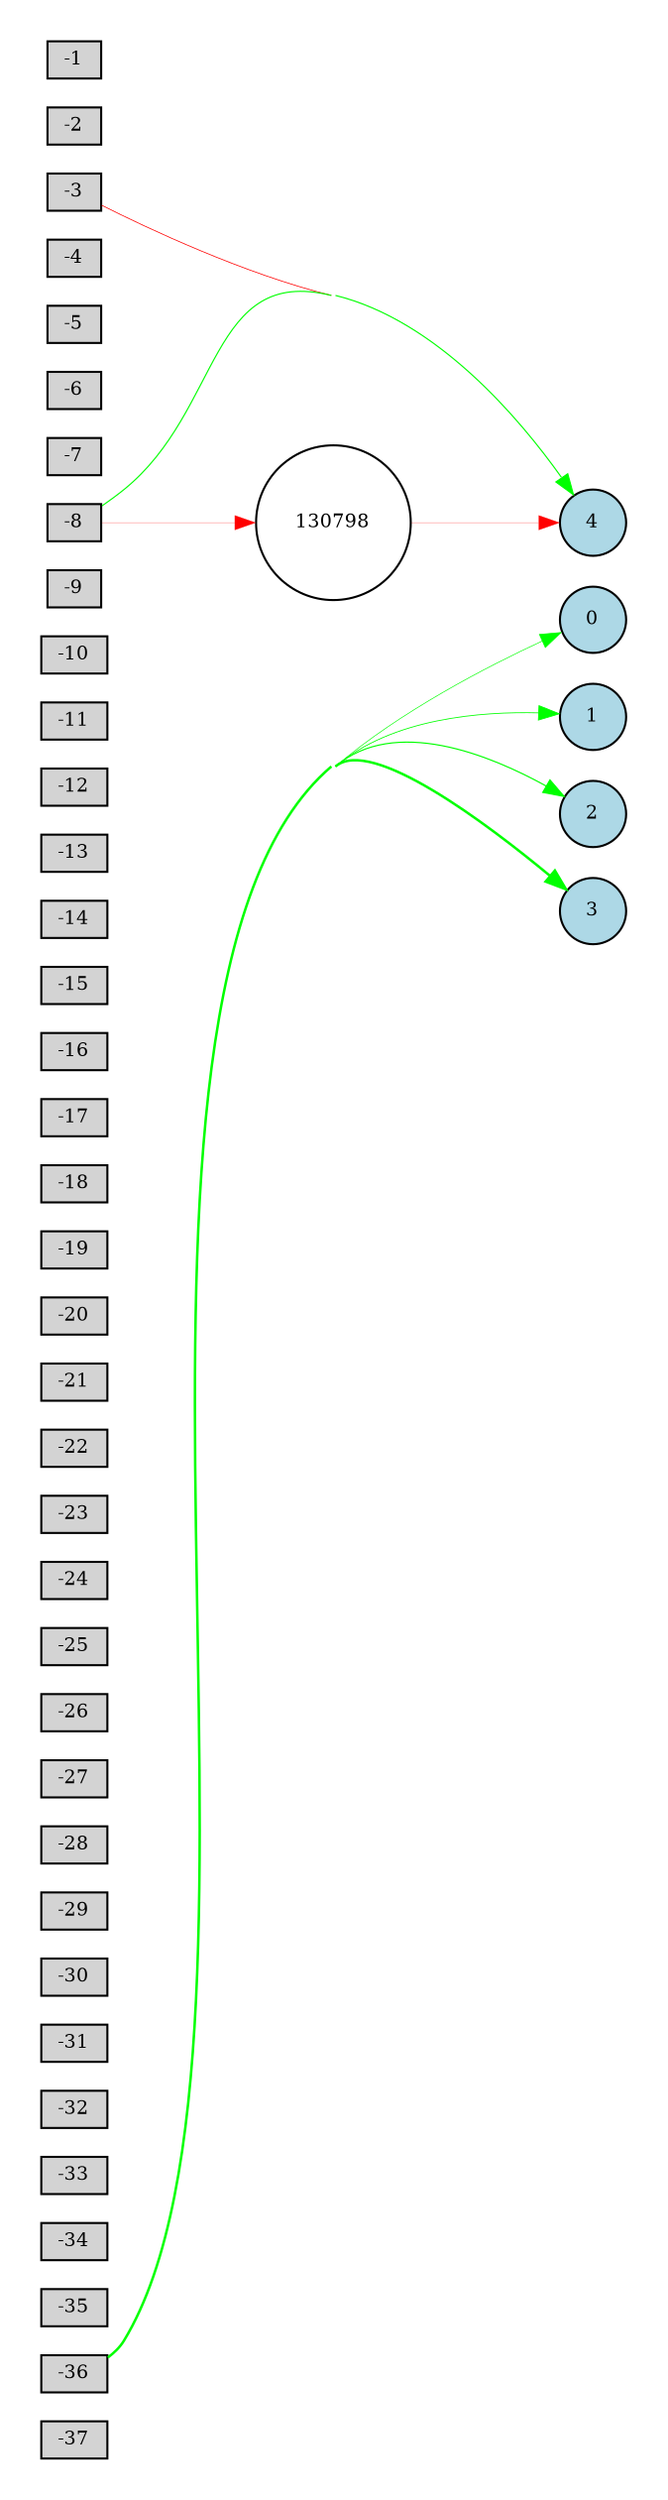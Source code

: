 digraph {
	node [fontsize=9 height=0.2 shape=circle width=0.2]
	concentrate=true nodesep=0.2 rankdir=LR ranksep=1 ratio=fill
	subgraph cluster_input {
		rank=min style=invis
		-1 [fillcolor=lightgray shape=box style=filled]
		-2 [fillcolor=lightgray shape=box style=filled]
		-3 [fillcolor=lightgray shape=box style=filled]
		-4 [fillcolor=lightgray shape=box style=filled]
		-5 [fillcolor=lightgray shape=box style=filled]
		-6 [fillcolor=lightgray shape=box style=filled]
		-7 [fillcolor=lightgray shape=box style=filled]
		-8 [fillcolor=lightgray shape=box style=filled]
		-9 [fillcolor=lightgray shape=box style=filled]
		-10 [fillcolor=lightgray shape=box style=filled]
		-11 [fillcolor=lightgray shape=box style=filled]
		-12 [fillcolor=lightgray shape=box style=filled]
		-13 [fillcolor=lightgray shape=box style=filled]
		-14 [fillcolor=lightgray shape=box style=filled]
		-15 [fillcolor=lightgray shape=box style=filled]
		-16 [fillcolor=lightgray shape=box style=filled]
		-17 [fillcolor=lightgray shape=box style=filled]
		-18 [fillcolor=lightgray shape=box style=filled]
		-19 [fillcolor=lightgray shape=box style=filled]
		-20 [fillcolor=lightgray shape=box style=filled]
		-21 [fillcolor=lightgray shape=box style=filled]
		-22 [fillcolor=lightgray shape=box style=filled]
		-23 [fillcolor=lightgray shape=box style=filled]
		-24 [fillcolor=lightgray shape=box style=filled]
		-25 [fillcolor=lightgray shape=box style=filled]
		-26 [fillcolor=lightgray shape=box style=filled]
		-27 [fillcolor=lightgray shape=box style=filled]
		-28 [fillcolor=lightgray shape=box style=filled]
		-29 [fillcolor=lightgray shape=box style=filled]
		-30 [fillcolor=lightgray shape=box style=filled]
		-31 [fillcolor=lightgray shape=box style=filled]
		-32 [fillcolor=lightgray shape=box style=filled]
		-33 [fillcolor=lightgray shape=box style=filled]
		-34 [fillcolor=lightgray shape=box style=filled]
		-35 [fillcolor=lightgray shape=box style=filled]
		-36 [fillcolor=lightgray shape=box style=filled]
		-37 [fillcolor=lightgray shape=box style=filled]
	}
	subgraph cluster_output {
		rank=max style=invis
		0 [fillcolor=lightblue style=filled]
		1 [fillcolor=lightblue style=filled]
		2 [fillcolor=lightblue style=filled]
		3 [fillcolor=lightblue style=filled]
		4 [fillcolor=lightblue style=filled]
	}
	subgraph cluster_hidden {
		rank=same style=invis
		130798 [fillcolor=white style=filled]
	}
	-8 -> 4 [color=green penwidth=0.5458219509332191 style=solid]
	-36 -> 1 [color=green penwidth=0.3971711361829422 style=solid]
	-36 -> 2 [color=green penwidth=0.5516176418285083 style=solid]
	-36 -> 3 [color=green penwidth=1.2138643635505275 style=solid]
	-36 -> 0 [color=green penwidth=0.3108057287689795 style=solid]
	-3 -> 4 [color=red penwidth=0.3643258303265452 style=solid]
	-8 -> 130798 [color=red penwidth=0.11226901398683874 style=solid]
	130798 -> 4 [color=red penwidth=0.12267224235095642 style=solid]
}

